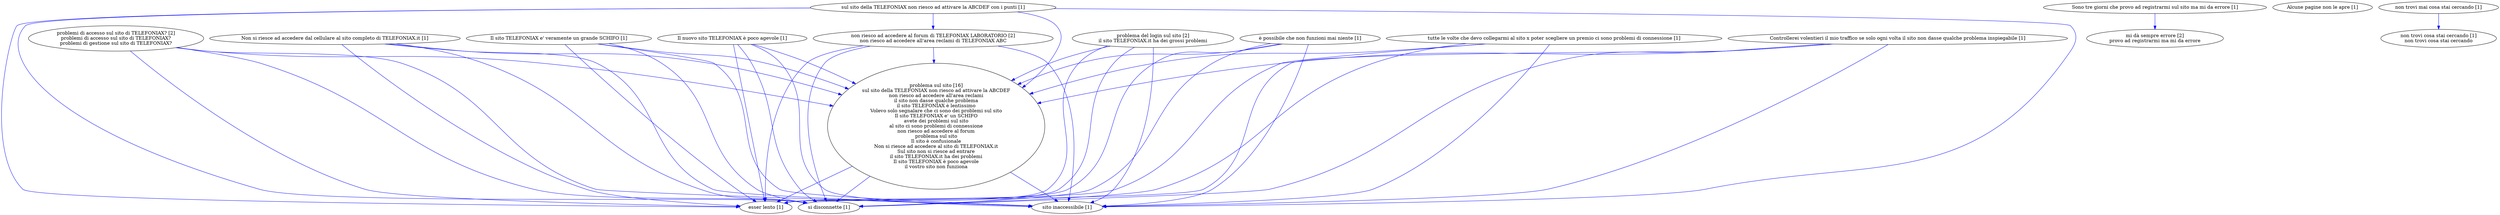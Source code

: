 digraph collapsedGraph {
"problema del login sul sito [2]\nil sito TELEFONIAX.it ha dei grossi problemi""non riesco ad accedere al forum di TELEFONIAX LABORATORIO [2]\nnon riesco ad accedere all'area reclami di TELEFONIAX ABC""problemi di accesso sul sito di TELEFONIAX? [2]\nproblemi di accesso sul sito di TELEFONIAX?\nproblemi di gestione sul sito di TELEFONIAX?""problema sul sito [16]\nsul sito della TELEFONIAX non riesco ad attivare la ABCDEF\nnon riesco ad accedere all'area reclami\nil sito non dasse qualche problema\nil sito TELEFONIAX è lentissimo\nVolevo solo segnalare che ci sono dei problemi sul sito\nIl sito TELEFONIAX e' un SCHIFO\navete dei problemi sul sito\nal sito ci sono problemi di connessione\nnon riesco ad accedere al forum\nproblema sul sito\nIl sito è confusionale\nNon si riesce ad accedere al sito di TELEFONIAX.it\nSul sito non si riesce ad entrare\nil sito TELEFONIAX.it ha dei problemi\nIl sito TELEFONIAX è poco agevole\nil vostro sito non funziona""mi dà sempre errore [2]\nprovo ad registrarmi ma mi da errore""Alcune pagine non le apre [1]""Controllerei volentieri il mio traffico se solo ogni volta il sito non dasse qualche problema inspiegabile [1]""Il nuovo sito TELEFONIAX è poco agevole [1]""Il sito TELEFONIAX e' veramente un grande SCHIFO [1]""Non si riesce ad accedere dal cellulare al sito completo di TELEFONIAX.it [1]""Sono tre giorni che provo ad registrarmi sul sito ma mi da errore [1]""esser lento [1]""non trovi cosa stai cercando [1]\nnon trovi cosa stai cercando""non trovi mai cosa stai cercando [1]""si disconnette [1]""sito inaccessibile [1]""sul sito della TELEFONIAX non riesco ad attivare la ABCDEF con i punti [1]""tutte le volte che devo collegarmi al sito x poter scegliere un premio ci sono problemi di connessione [1]""è possibile che non funzioni mai niente [1]""problema del login sul sito [2]\nil sito TELEFONIAX.it ha dei grossi problemi" -> "esser lento [1]" [color=blue]
"problema del login sul sito [2]\nil sito TELEFONIAX.it ha dei grossi problemi" -> "problema sul sito [16]\nsul sito della TELEFONIAX non riesco ad attivare la ABCDEF\nnon riesco ad accedere all'area reclami\nil sito non dasse qualche problema\nil sito TELEFONIAX è lentissimo\nVolevo solo segnalare che ci sono dei problemi sul sito\nIl sito TELEFONIAX e' un SCHIFO\navete dei problemi sul sito\nal sito ci sono problemi di connessione\nnon riesco ad accedere al forum\nproblema sul sito\nIl sito è confusionale\nNon si riesce ad accedere al sito di TELEFONIAX.it\nSul sito non si riesce ad entrare\nil sito TELEFONIAX.it ha dei problemi\nIl sito TELEFONIAX è poco agevole\nil vostro sito non funziona" [color=blue]
"problema del login sul sito [2]\nil sito TELEFONIAX.it ha dei grossi problemi" -> "si disconnette [1]" [color=blue]
"problema sul sito [16]\nsul sito della TELEFONIAX non riesco ad attivare la ABCDEF\nnon riesco ad accedere all'area reclami\nil sito non dasse qualche problema\nil sito TELEFONIAX è lentissimo\nVolevo solo segnalare che ci sono dei problemi sul sito\nIl sito TELEFONIAX e' un SCHIFO\navete dei problemi sul sito\nal sito ci sono problemi di connessione\nnon riesco ad accedere al forum\nproblema sul sito\nIl sito è confusionale\nNon si riesce ad accedere al sito di TELEFONIAX.it\nSul sito non si riesce ad entrare\nil sito TELEFONIAX.it ha dei problemi\nIl sito TELEFONIAX è poco agevole\nil vostro sito non funziona" -> "esser lento [1]" [color=blue]
"problema sul sito [16]\nsul sito della TELEFONIAX non riesco ad attivare la ABCDEF\nnon riesco ad accedere all'area reclami\nil sito non dasse qualche problema\nil sito TELEFONIAX è lentissimo\nVolevo solo segnalare che ci sono dei problemi sul sito\nIl sito TELEFONIAX e' un SCHIFO\navete dei problemi sul sito\nal sito ci sono problemi di connessione\nnon riesco ad accedere al forum\nproblema sul sito\nIl sito è confusionale\nNon si riesce ad accedere al sito di TELEFONIAX.it\nSul sito non si riesce ad entrare\nil sito TELEFONIAX.it ha dei problemi\nIl sito TELEFONIAX è poco agevole\nil vostro sito non funziona" -> "si disconnette [1]" [color=blue]
"non riesco ad accedere al forum di TELEFONIAX LABORATORIO [2]\nnon riesco ad accedere all'area reclami di TELEFONIAX ABC" -> "problema sul sito [16]\nsul sito della TELEFONIAX non riesco ad attivare la ABCDEF\nnon riesco ad accedere all'area reclami\nil sito non dasse qualche problema\nil sito TELEFONIAX è lentissimo\nVolevo solo segnalare che ci sono dei problemi sul sito\nIl sito TELEFONIAX e' un SCHIFO\navete dei problemi sul sito\nal sito ci sono problemi di connessione\nnon riesco ad accedere al forum\nproblema sul sito\nIl sito è confusionale\nNon si riesce ad accedere al sito di TELEFONIAX.it\nSul sito non si riesce ad entrare\nil sito TELEFONIAX.it ha dei problemi\nIl sito TELEFONIAX è poco agevole\nil vostro sito non funziona" [color=blue]
"non riesco ad accedere al forum di TELEFONIAX LABORATORIO [2]\nnon riesco ad accedere all'area reclami di TELEFONIAX ABC" -> "si disconnette [1]" [color=blue]
"Il sito TELEFONIAX e' veramente un grande SCHIFO [1]" -> "problema sul sito [16]\nsul sito della TELEFONIAX non riesco ad attivare la ABCDEF\nnon riesco ad accedere all'area reclami\nil sito non dasse qualche problema\nil sito TELEFONIAX è lentissimo\nVolevo solo segnalare che ci sono dei problemi sul sito\nIl sito TELEFONIAX e' un SCHIFO\navete dei problemi sul sito\nal sito ci sono problemi di connessione\nnon riesco ad accedere al forum\nproblema sul sito\nIl sito è confusionale\nNon si riesce ad accedere al sito di TELEFONIAX.it\nSul sito non si riesce ad entrare\nil sito TELEFONIAX.it ha dei problemi\nIl sito TELEFONIAX è poco agevole\nil vostro sito non funziona" [color=blue]
"non riesco ad accedere al forum di TELEFONIAX LABORATORIO [2]\nnon riesco ad accedere all'area reclami di TELEFONIAX ABC" -> "esser lento [1]" [color=blue]
"non riesco ad accedere al forum di TELEFONIAX LABORATORIO [2]\nnon riesco ad accedere all'area reclami di TELEFONIAX ABC" -> "sito inaccessibile [1]" [color=blue]
"Il nuovo sito TELEFONIAX è poco agevole [1]" -> "problema sul sito [16]\nsul sito della TELEFONIAX non riesco ad attivare la ABCDEF\nnon riesco ad accedere all'area reclami\nil sito non dasse qualche problema\nil sito TELEFONIAX è lentissimo\nVolevo solo segnalare che ci sono dei problemi sul sito\nIl sito TELEFONIAX e' un SCHIFO\navete dei problemi sul sito\nal sito ci sono problemi di connessione\nnon riesco ad accedere al forum\nproblema sul sito\nIl sito è confusionale\nNon si riesce ad accedere al sito di TELEFONIAX.it\nSul sito non si riesce ad entrare\nil sito TELEFONIAX.it ha dei problemi\nIl sito TELEFONIAX è poco agevole\nil vostro sito non funziona" [color=blue]
"Controllerei volentieri il mio traffico se solo ogni volta il sito non dasse qualche problema inspiegabile [1]" -> "problema sul sito [16]\nsul sito della TELEFONIAX non riesco ad attivare la ABCDEF\nnon riesco ad accedere all'area reclami\nil sito non dasse qualche problema\nil sito TELEFONIAX è lentissimo\nVolevo solo segnalare che ci sono dei problemi sul sito\nIl sito TELEFONIAX e' un SCHIFO\navete dei problemi sul sito\nal sito ci sono problemi di connessione\nnon riesco ad accedere al forum\nproblema sul sito\nIl sito è confusionale\nNon si riesce ad accedere al sito di TELEFONIAX.it\nSul sito non si riesce ad entrare\nil sito TELEFONIAX.it ha dei problemi\nIl sito TELEFONIAX è poco agevole\nil vostro sito non funziona" [color=blue]
"tutte le volte che devo collegarmi al sito x poter scegliere un premio ci sono problemi di connessione [1]" -> "problema sul sito [16]\nsul sito della TELEFONIAX non riesco ad attivare la ABCDEF\nnon riesco ad accedere all'area reclami\nil sito non dasse qualche problema\nil sito TELEFONIAX è lentissimo\nVolevo solo segnalare che ci sono dei problemi sul sito\nIl sito TELEFONIAX e' un SCHIFO\navete dei problemi sul sito\nal sito ci sono problemi di connessione\nnon riesco ad accedere al forum\nproblema sul sito\nIl sito è confusionale\nNon si riesce ad accedere al sito di TELEFONIAX.it\nSul sito non si riesce ad entrare\nil sito TELEFONIAX.it ha dei problemi\nIl sito TELEFONIAX è poco agevole\nil vostro sito non funziona" [color=blue]
"tutte le volte che devo collegarmi al sito x poter scegliere un premio ci sono problemi di connessione [1]" -> "esser lento [1]" [color=blue]
"tutte le volte che devo collegarmi al sito x poter scegliere un premio ci sono problemi di connessione [1]" -> "si disconnette [1]" [color=blue]
"problemi di accesso sul sito di TELEFONIAX? [2]\nproblemi di accesso sul sito di TELEFONIAX?\nproblemi di gestione sul sito di TELEFONIAX?" -> "problema sul sito [16]\nsul sito della TELEFONIAX non riesco ad attivare la ABCDEF\nnon riesco ad accedere all'area reclami\nil sito non dasse qualche problema\nil sito TELEFONIAX è lentissimo\nVolevo solo segnalare che ci sono dei problemi sul sito\nIl sito TELEFONIAX e' un SCHIFO\navete dei problemi sul sito\nal sito ci sono problemi di connessione\nnon riesco ad accedere al forum\nproblema sul sito\nIl sito è confusionale\nNon si riesce ad accedere al sito di TELEFONIAX.it\nSul sito non si riesce ad entrare\nil sito TELEFONIAX.it ha dei problemi\nIl sito TELEFONIAX è poco agevole\nil vostro sito non funziona" [color=blue]
"tutte le volte che devo collegarmi al sito x poter scegliere un premio ci sono problemi di connessione [1]" -> "sito inaccessibile [1]" [color=blue]
"Controllerei volentieri il mio traffico se solo ogni volta il sito non dasse qualche problema inspiegabile [1]" -> "sito inaccessibile [1]" [color=blue]
"sul sito della TELEFONIAX non riesco ad attivare la ABCDEF con i punti [1]" -> "problema sul sito [16]\nsul sito della TELEFONIAX non riesco ad attivare la ABCDEF\nnon riesco ad accedere all'area reclami\nil sito non dasse qualche problema\nil sito TELEFONIAX è lentissimo\nVolevo solo segnalare che ci sono dei problemi sul sito\nIl sito TELEFONIAX e' un SCHIFO\navete dei problemi sul sito\nal sito ci sono problemi di connessione\nnon riesco ad accedere al forum\nproblema sul sito\nIl sito è confusionale\nNon si riesce ad accedere al sito di TELEFONIAX.it\nSul sito non si riesce ad entrare\nil sito TELEFONIAX.it ha dei problemi\nIl sito TELEFONIAX è poco agevole\nil vostro sito non funziona" [color=blue]
"problema del login sul sito [2]\nil sito TELEFONIAX.it ha dei grossi problemi" -> "sito inaccessibile [1]" [color=blue]
"problemi di accesso sul sito di TELEFONIAX? [2]\nproblemi di accesso sul sito di TELEFONIAX?\nproblemi di gestione sul sito di TELEFONIAX?" -> "esser lento [1]" [color=blue]
"problemi di accesso sul sito di TELEFONIAX? [2]\nproblemi di accesso sul sito di TELEFONIAX?\nproblemi di gestione sul sito di TELEFONIAX?" -> "si disconnette [1]" [color=blue]
"problemi di accesso sul sito di TELEFONIAX? [2]\nproblemi di accesso sul sito di TELEFONIAX?\nproblemi di gestione sul sito di TELEFONIAX?" -> "sito inaccessibile [1]" [color=blue]
"Controllerei volentieri il mio traffico se solo ogni volta il sito non dasse qualche problema inspiegabile [1]" -> "esser lento [1]" [color=blue]
"Controllerei volentieri il mio traffico se solo ogni volta il sito non dasse qualche problema inspiegabile [1]" -> "si disconnette [1]" [color=blue]
"Non si riesce ad accedere dal cellulare al sito completo di TELEFONIAX.it [1]" -> "problema sul sito [16]\nsul sito della TELEFONIAX non riesco ad attivare la ABCDEF\nnon riesco ad accedere all'area reclami\nil sito non dasse qualche problema\nil sito TELEFONIAX è lentissimo\nVolevo solo segnalare che ci sono dei problemi sul sito\nIl sito TELEFONIAX e' un SCHIFO\navete dei problemi sul sito\nal sito ci sono problemi di connessione\nnon riesco ad accedere al forum\nproblema sul sito\nIl sito è confusionale\nNon si riesce ad accedere al sito di TELEFONIAX.it\nSul sito non si riesce ad entrare\nil sito TELEFONIAX.it ha dei problemi\nIl sito TELEFONIAX è poco agevole\nil vostro sito non funziona" [color=blue]
"Non si riesce ad accedere dal cellulare al sito completo di TELEFONIAX.it [1]" -> "sito inaccessibile [1]" [color=blue]
"è possibile che non funzioni mai niente [1]" -> "problema sul sito [16]\nsul sito della TELEFONIAX non riesco ad attivare la ABCDEF\nnon riesco ad accedere all'area reclami\nil sito non dasse qualche problema\nil sito TELEFONIAX è lentissimo\nVolevo solo segnalare che ci sono dei problemi sul sito\nIl sito TELEFONIAX e' un SCHIFO\navete dei problemi sul sito\nal sito ci sono problemi di connessione\nnon riesco ad accedere al forum\nproblema sul sito\nIl sito è confusionale\nNon si riesce ad accedere al sito di TELEFONIAX.it\nSul sito non si riesce ad entrare\nil sito TELEFONIAX.it ha dei problemi\nIl sito TELEFONIAX è poco agevole\nil vostro sito non funziona" [color=blue]
"è possibile che non funzioni mai niente [1]" -> "sito inaccessibile [1]" [color=blue]
"Sono tre giorni che provo ad registrarmi sul sito ma mi da errore [1]" -> "mi dà sempre errore [2]\nprovo ad registrarmi ma mi da errore" [color=blue]
"è possibile che non funzioni mai niente [1]" -> "si disconnette [1]" [color=blue]
"è possibile che non funzioni mai niente [1]" -> "esser lento [1]" [color=blue]
"Il sito TELEFONIAX e' veramente un grande SCHIFO [1]" -> "sito inaccessibile [1]" [color=blue]
"Il sito TELEFONIAX e' veramente un grande SCHIFO [1]" -> "si disconnette [1]" [color=blue]
"Non si riesce ad accedere dal cellulare al sito completo di TELEFONIAX.it [1]" -> "esser lento [1]" [color=blue]
"Non si riesce ad accedere dal cellulare al sito completo di TELEFONIAX.it [1]" -> "si disconnette [1]" [color=blue]
"Il sito TELEFONIAX e' veramente un grande SCHIFO [1]" -> "esser lento [1]" [color=blue]
"problema sul sito [16]\nsul sito della TELEFONIAX non riesco ad attivare la ABCDEF\nnon riesco ad accedere all'area reclami\nil sito non dasse qualche problema\nil sito TELEFONIAX è lentissimo\nVolevo solo segnalare che ci sono dei problemi sul sito\nIl sito TELEFONIAX e' un SCHIFO\navete dei problemi sul sito\nal sito ci sono problemi di connessione\nnon riesco ad accedere al forum\nproblema sul sito\nIl sito è confusionale\nNon si riesce ad accedere al sito di TELEFONIAX.it\nSul sito non si riesce ad entrare\nil sito TELEFONIAX.it ha dei problemi\nIl sito TELEFONIAX è poco agevole\nil vostro sito non funziona" -> "sito inaccessibile [1]" [color=blue]
"sul sito della TELEFONIAX non riesco ad attivare la ABCDEF con i punti [1]" -> "esser lento [1]" [color=blue]
"sul sito della TELEFONIAX non riesco ad attivare la ABCDEF con i punti [1]" -> "si disconnette [1]" [color=blue]
"Il nuovo sito TELEFONIAX è poco agevole [1]" -> "sito inaccessibile [1]" [color=blue]
"sul sito della TELEFONIAX non riesco ad attivare la ABCDEF con i punti [1]" -> "non riesco ad accedere al forum di TELEFONIAX LABORATORIO [2]\nnon riesco ad accedere all'area reclami di TELEFONIAX ABC" [color=blue]
"Il nuovo sito TELEFONIAX è poco agevole [1]" -> "si disconnette [1]" [color=blue]
"sul sito della TELEFONIAX non riesco ad attivare la ABCDEF con i punti [1]" -> "sito inaccessibile [1]" [color=blue]
"Il nuovo sito TELEFONIAX è poco agevole [1]" -> "esser lento [1]" [color=blue]
"non trovi mai cosa stai cercando [1]" -> "non trovi cosa stai cercando [1]\nnon trovi cosa stai cercando" [color=blue]
}